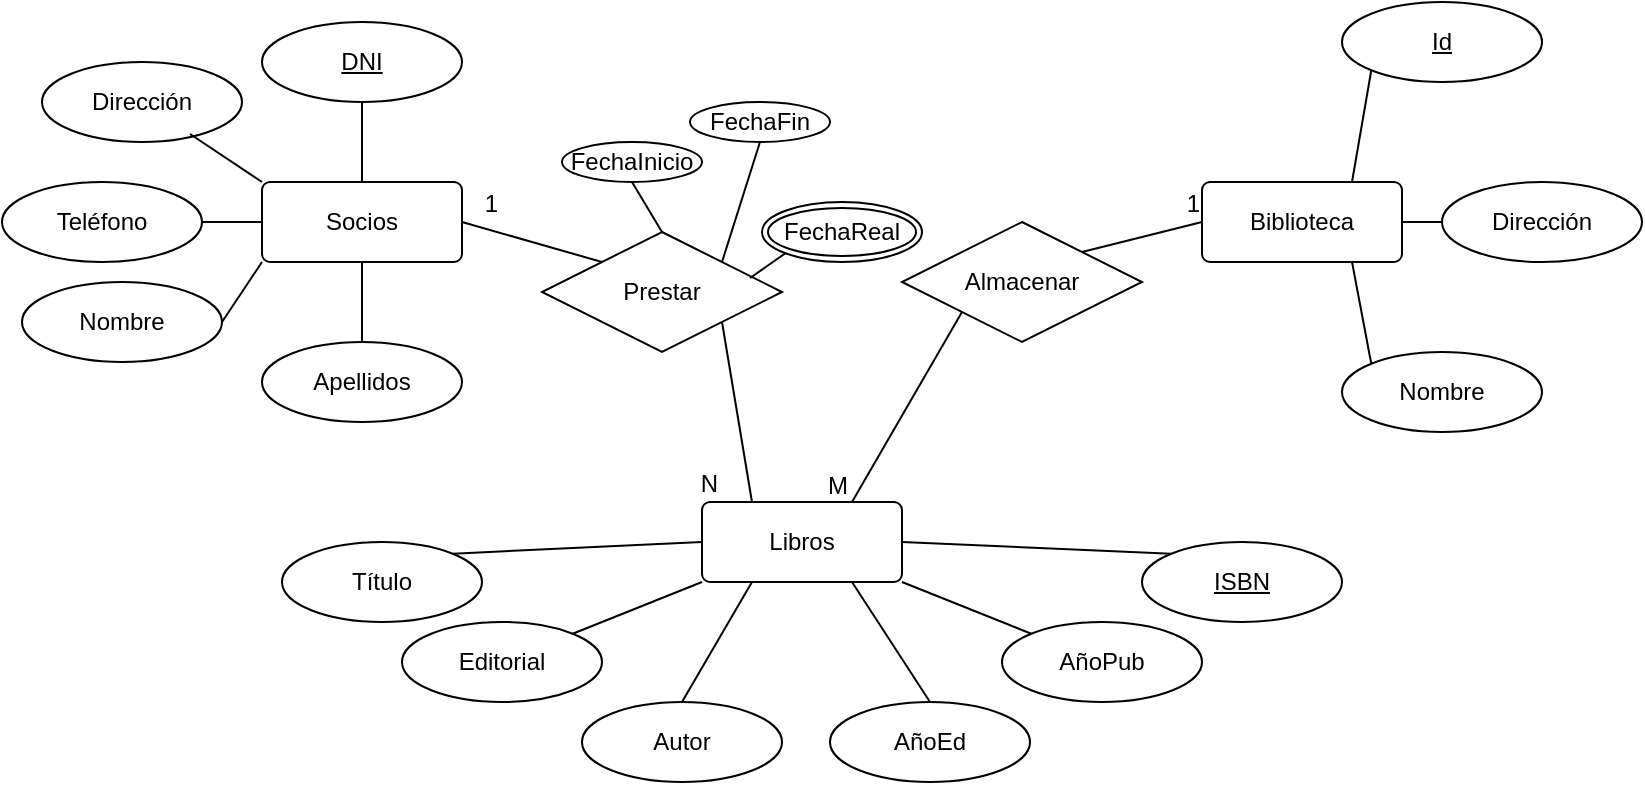 <mxfile version="26.0.14">
  <diagram name="Página-1" id="5PBddSsDbNr7uuw3MFXo">
    <mxGraphModel dx="1353" dy="750" grid="1" gridSize="10" guides="1" tooltips="1" connect="1" arrows="1" fold="1" page="1" pageScale="1" pageWidth="827" pageHeight="1169" math="0" shadow="0">
      <root>
        <mxCell id="0" />
        <mxCell id="1" parent="0" />
        <mxCell id="SXWjVm82BVTV_p_uBrwG-1" value="Libros" style="rounded=1;arcSize=10;whiteSpace=wrap;html=1;align=center;" vertex="1" parent="1">
          <mxGeometry x="350" y="460" width="100" height="40" as="geometry" />
        </mxCell>
        <mxCell id="SXWjVm82BVTV_p_uBrwG-2" value="Título" style="ellipse;whiteSpace=wrap;html=1;align=center;" vertex="1" parent="1">
          <mxGeometry x="140" y="480" width="100" height="40" as="geometry" />
        </mxCell>
        <mxCell id="SXWjVm82BVTV_p_uBrwG-3" value="Editorial" style="ellipse;whiteSpace=wrap;html=1;align=center;" vertex="1" parent="1">
          <mxGeometry x="200" y="520" width="100" height="40" as="geometry" />
        </mxCell>
        <mxCell id="SXWjVm82BVTV_p_uBrwG-4" value="Autor" style="ellipse;whiteSpace=wrap;html=1;align=center;" vertex="1" parent="1">
          <mxGeometry x="290" y="560" width="100" height="40" as="geometry" />
        </mxCell>
        <mxCell id="SXWjVm82BVTV_p_uBrwG-5" value="AñoEd" style="ellipse;whiteSpace=wrap;html=1;align=center;" vertex="1" parent="1">
          <mxGeometry x="414" y="560" width="100" height="40" as="geometry" />
        </mxCell>
        <mxCell id="SXWjVm82BVTV_p_uBrwG-6" value="AñoPub" style="ellipse;whiteSpace=wrap;html=1;align=center;" vertex="1" parent="1">
          <mxGeometry x="500" y="520" width="100" height="40" as="geometry" />
        </mxCell>
        <mxCell id="SXWjVm82BVTV_p_uBrwG-8" value="ISBN" style="ellipse;whiteSpace=wrap;html=1;align=center;fontStyle=4;" vertex="1" parent="1">
          <mxGeometry x="570" y="480" width="100" height="40" as="geometry" />
        </mxCell>
        <mxCell id="SXWjVm82BVTV_p_uBrwG-9" value="" style="endArrow=none;html=1;rounded=0;entryX=0;entryY=0.5;entryDx=0;entryDy=0;exitX=1;exitY=0;exitDx=0;exitDy=0;" edge="1" parent="1" source="SXWjVm82BVTV_p_uBrwG-2" target="SXWjVm82BVTV_p_uBrwG-1">
          <mxGeometry relative="1" as="geometry">
            <mxPoint x="150" y="400" as="sourcePoint" />
            <mxPoint x="310" y="400" as="targetPoint" />
          </mxGeometry>
        </mxCell>
        <mxCell id="SXWjVm82BVTV_p_uBrwG-10" value="" style="endArrow=none;html=1;rounded=0;entryX=0;entryY=1;entryDx=0;entryDy=0;exitX=1;exitY=0;exitDx=0;exitDy=0;" edge="1" parent="1" source="SXWjVm82BVTV_p_uBrwG-3" target="SXWjVm82BVTV_p_uBrwG-1">
          <mxGeometry relative="1" as="geometry">
            <mxPoint x="310" y="509" as="sourcePoint" />
            <mxPoint x="470" y="509" as="targetPoint" />
          </mxGeometry>
        </mxCell>
        <mxCell id="SXWjVm82BVTV_p_uBrwG-11" value="" style="endArrow=none;html=1;rounded=0;exitX=0.25;exitY=1;exitDx=0;exitDy=0;entryX=0.5;entryY=0;entryDx=0;entryDy=0;" edge="1" parent="1" source="SXWjVm82BVTV_p_uBrwG-1" target="SXWjVm82BVTV_p_uBrwG-4">
          <mxGeometry relative="1" as="geometry">
            <mxPoint x="390" y="490" as="sourcePoint" />
            <mxPoint x="550" y="490" as="targetPoint" />
          </mxGeometry>
        </mxCell>
        <mxCell id="SXWjVm82BVTV_p_uBrwG-12" value="" style="endArrow=none;html=1;rounded=0;exitX=0.75;exitY=1;exitDx=0;exitDy=0;entryX=0.5;entryY=0;entryDx=0;entryDy=0;" edge="1" parent="1" source="SXWjVm82BVTV_p_uBrwG-1" target="SXWjVm82BVTV_p_uBrwG-5">
          <mxGeometry relative="1" as="geometry">
            <mxPoint x="420" y="479.5" as="sourcePoint" />
            <mxPoint x="580" y="479.5" as="targetPoint" />
          </mxGeometry>
        </mxCell>
        <mxCell id="SXWjVm82BVTV_p_uBrwG-13" value="" style="endArrow=none;html=1;rounded=0;exitX=1;exitY=1;exitDx=0;exitDy=0;entryX=0;entryY=0;entryDx=0;entryDy=0;" edge="1" parent="1" source="SXWjVm82BVTV_p_uBrwG-1" target="SXWjVm82BVTV_p_uBrwG-6">
          <mxGeometry relative="1" as="geometry">
            <mxPoint x="490" y="390" as="sourcePoint" />
            <mxPoint x="650" y="390" as="targetPoint" />
          </mxGeometry>
        </mxCell>
        <mxCell id="SXWjVm82BVTV_p_uBrwG-14" value="" style="endArrow=none;html=1;rounded=0;exitX=1;exitY=0.5;exitDx=0;exitDy=0;entryX=0;entryY=0;entryDx=0;entryDy=0;" edge="1" parent="1" source="SXWjVm82BVTV_p_uBrwG-1" target="SXWjVm82BVTV_p_uBrwG-8">
          <mxGeometry relative="1" as="geometry">
            <mxPoint x="480" y="444.5" as="sourcePoint" />
            <mxPoint x="640" y="444.5" as="targetPoint" />
          </mxGeometry>
        </mxCell>
        <mxCell id="SXWjVm82BVTV_p_uBrwG-15" value="Biblioteca" style="rounded=1;arcSize=10;whiteSpace=wrap;html=1;align=center;" vertex="1" parent="1">
          <mxGeometry x="600" y="300" width="100" height="40" as="geometry" />
        </mxCell>
        <mxCell id="SXWjVm82BVTV_p_uBrwG-16" value="Id" style="ellipse;whiteSpace=wrap;html=1;align=center;fontStyle=4;" vertex="1" parent="1">
          <mxGeometry x="670" y="210" width="100" height="40" as="geometry" />
        </mxCell>
        <mxCell id="SXWjVm82BVTV_p_uBrwG-17" value="Nombre" style="ellipse;whiteSpace=wrap;html=1;align=center;" vertex="1" parent="1">
          <mxGeometry x="670" y="385" width="100" height="40" as="geometry" />
        </mxCell>
        <mxCell id="SXWjVm82BVTV_p_uBrwG-18" value="Dirección" style="ellipse;whiteSpace=wrap;html=1;align=center;" vertex="1" parent="1">
          <mxGeometry x="720" y="300" width="100" height="40" as="geometry" />
        </mxCell>
        <mxCell id="SXWjVm82BVTV_p_uBrwG-19" value="" style="endArrow=none;html=1;rounded=0;entryX=0;entryY=1;entryDx=0;entryDy=0;exitX=0.75;exitY=0;exitDx=0;exitDy=0;" edge="1" parent="1" source="SXWjVm82BVTV_p_uBrwG-15" target="SXWjVm82BVTV_p_uBrwG-16">
          <mxGeometry relative="1" as="geometry">
            <mxPoint x="490" y="390" as="sourcePoint" />
            <mxPoint x="650" y="390" as="targetPoint" />
          </mxGeometry>
        </mxCell>
        <mxCell id="SXWjVm82BVTV_p_uBrwG-20" value="" style="endArrow=none;html=1;rounded=0;entryX=0;entryY=0.5;entryDx=0;entryDy=0;exitX=1;exitY=0.5;exitDx=0;exitDy=0;" edge="1" parent="1" source="SXWjVm82BVTV_p_uBrwG-15" target="SXWjVm82BVTV_p_uBrwG-18">
          <mxGeometry relative="1" as="geometry">
            <mxPoint x="490" y="390" as="sourcePoint" />
            <mxPoint x="650" y="390" as="targetPoint" />
          </mxGeometry>
        </mxCell>
        <mxCell id="SXWjVm82BVTV_p_uBrwG-21" value="" style="endArrow=none;html=1;rounded=0;entryX=0;entryY=0;entryDx=0;entryDy=0;exitX=0.75;exitY=1;exitDx=0;exitDy=0;" edge="1" parent="1" source="SXWjVm82BVTV_p_uBrwG-15" target="SXWjVm82BVTV_p_uBrwG-17">
          <mxGeometry relative="1" as="geometry">
            <mxPoint x="490" y="390" as="sourcePoint" />
            <mxPoint x="650" y="390" as="targetPoint" />
          </mxGeometry>
        </mxCell>
        <mxCell id="SXWjVm82BVTV_p_uBrwG-22" value="Socios" style="rounded=1;arcSize=10;whiteSpace=wrap;html=1;align=center;" vertex="1" parent="1">
          <mxGeometry x="130" y="300" width="100" height="40" as="geometry" />
        </mxCell>
        <mxCell id="SXWjVm82BVTV_p_uBrwG-23" value="DNI" style="ellipse;whiteSpace=wrap;html=1;align=center;fontStyle=4;" vertex="1" parent="1">
          <mxGeometry x="130" y="220" width="100" height="40" as="geometry" />
        </mxCell>
        <mxCell id="SXWjVm82BVTV_p_uBrwG-24" value="Dirección" style="ellipse;whiteSpace=wrap;html=1;align=center;" vertex="1" parent="1">
          <mxGeometry x="20" y="240" width="100" height="40" as="geometry" />
        </mxCell>
        <mxCell id="SXWjVm82BVTV_p_uBrwG-25" value="Teléfono" style="ellipse;whiteSpace=wrap;html=1;align=center;" vertex="1" parent="1">
          <mxGeometry y="300" width="100" height="40" as="geometry" />
        </mxCell>
        <mxCell id="SXWjVm82BVTV_p_uBrwG-26" value="Nombre" style="ellipse;whiteSpace=wrap;html=1;align=center;" vertex="1" parent="1">
          <mxGeometry x="10" y="350" width="100" height="40" as="geometry" />
        </mxCell>
        <mxCell id="SXWjVm82BVTV_p_uBrwG-27" value="Apellidos" style="ellipse;whiteSpace=wrap;html=1;align=center;" vertex="1" parent="1">
          <mxGeometry x="130" y="380" width="100" height="40" as="geometry" />
        </mxCell>
        <mxCell id="SXWjVm82BVTV_p_uBrwG-28" value="" style="endArrow=none;html=1;rounded=0;exitX=0.5;exitY=0;exitDx=0;exitDy=0;entryX=0.5;entryY=1;entryDx=0;entryDy=0;" edge="1" parent="1" source="SXWjVm82BVTV_p_uBrwG-27" target="SXWjVm82BVTV_p_uBrwG-22">
          <mxGeometry relative="1" as="geometry">
            <mxPoint x="334" y="369.5" as="sourcePoint" />
            <mxPoint x="494" y="369.5" as="targetPoint" />
          </mxGeometry>
        </mxCell>
        <mxCell id="SXWjVm82BVTV_p_uBrwG-29" value="" style="endArrow=none;html=1;rounded=0;entryX=0;entryY=1;entryDx=0;entryDy=0;exitX=1;exitY=0.5;exitDx=0;exitDy=0;" edge="1" parent="1" source="SXWjVm82BVTV_p_uBrwG-26" target="SXWjVm82BVTV_p_uBrwG-22">
          <mxGeometry relative="1" as="geometry">
            <mxPoint y="450" as="sourcePoint" />
            <mxPoint x="160" y="450" as="targetPoint" />
          </mxGeometry>
        </mxCell>
        <mxCell id="SXWjVm82BVTV_p_uBrwG-30" value="" style="endArrow=none;html=1;rounded=0;exitX=1;exitY=0.5;exitDx=0;exitDy=0;entryX=0;entryY=0.5;entryDx=0;entryDy=0;" edge="1" parent="1" source="SXWjVm82BVTV_p_uBrwG-25" target="SXWjVm82BVTV_p_uBrwG-22">
          <mxGeometry relative="1" as="geometry">
            <mxPoint x="320" y="310" as="sourcePoint" />
            <mxPoint x="480" y="310" as="targetPoint" />
          </mxGeometry>
        </mxCell>
        <mxCell id="SXWjVm82BVTV_p_uBrwG-31" value="" style="endArrow=none;html=1;rounded=0;exitX=0.74;exitY=0.9;exitDx=0;exitDy=0;exitPerimeter=0;entryX=0;entryY=0;entryDx=0;entryDy=0;" edge="1" parent="1" source="SXWjVm82BVTV_p_uBrwG-24" target="SXWjVm82BVTV_p_uBrwG-22">
          <mxGeometry relative="1" as="geometry">
            <mxPoint x="310" y="350" as="sourcePoint" />
            <mxPoint x="470" y="350" as="targetPoint" />
          </mxGeometry>
        </mxCell>
        <mxCell id="SXWjVm82BVTV_p_uBrwG-32" value="" style="endArrow=none;html=1;rounded=0;exitX=0.5;exitY=1;exitDx=0;exitDy=0;entryX=0.5;entryY=0;entryDx=0;entryDy=0;" edge="1" parent="1" source="SXWjVm82BVTV_p_uBrwG-23" target="SXWjVm82BVTV_p_uBrwG-22">
          <mxGeometry relative="1" as="geometry">
            <mxPoint x="290" y="270" as="sourcePoint" />
            <mxPoint x="450" y="270" as="targetPoint" />
          </mxGeometry>
        </mxCell>
        <mxCell id="SXWjVm82BVTV_p_uBrwG-33" value="Almacenar" style="shape=rhombus;perimeter=rhombusPerimeter;whiteSpace=wrap;html=1;align=center;" vertex="1" parent="1">
          <mxGeometry x="450" y="320" width="120" height="60" as="geometry" />
        </mxCell>
        <mxCell id="SXWjVm82BVTV_p_uBrwG-34" value="Prestar" style="shape=rhombus;perimeter=rhombusPerimeter;whiteSpace=wrap;html=1;align=center;" vertex="1" parent="1">
          <mxGeometry x="270" y="325" width="120" height="60" as="geometry" />
        </mxCell>
        <mxCell id="SXWjVm82BVTV_p_uBrwG-37" value="" style="endArrow=none;html=1;rounded=0;entryX=0;entryY=0.5;entryDx=0;entryDy=0;exitX=1;exitY=0;exitDx=0;exitDy=0;" edge="1" parent="1" source="SXWjVm82BVTV_p_uBrwG-33" target="SXWjVm82BVTV_p_uBrwG-15">
          <mxGeometry relative="1" as="geometry">
            <mxPoint x="420" y="290" as="sourcePoint" />
            <mxPoint x="580" y="290" as="targetPoint" />
          </mxGeometry>
        </mxCell>
        <mxCell id="SXWjVm82BVTV_p_uBrwG-38" value="1" style="resizable=0;html=1;whiteSpace=wrap;align=right;verticalAlign=bottom;" connectable="0" vertex="1" parent="SXWjVm82BVTV_p_uBrwG-37">
          <mxGeometry x="1" relative="1" as="geometry">
            <mxPoint as="offset" />
          </mxGeometry>
        </mxCell>
        <mxCell id="SXWjVm82BVTV_p_uBrwG-39" value="" style="endArrow=none;html=1;rounded=0;entryX=0.75;entryY=0;entryDx=0;entryDy=0;exitX=0;exitY=1;exitDx=0;exitDy=0;" edge="1" parent="1" source="SXWjVm82BVTV_p_uBrwG-33" target="SXWjVm82BVTV_p_uBrwG-1">
          <mxGeometry relative="1" as="geometry">
            <mxPoint x="370" y="430" as="sourcePoint" />
            <mxPoint x="530" y="430" as="targetPoint" />
          </mxGeometry>
        </mxCell>
        <mxCell id="SXWjVm82BVTV_p_uBrwG-40" value="M" style="resizable=0;html=1;whiteSpace=wrap;align=right;verticalAlign=bottom;" connectable="0" vertex="1" parent="SXWjVm82BVTV_p_uBrwG-39">
          <mxGeometry x="1" relative="1" as="geometry" />
        </mxCell>
        <mxCell id="SXWjVm82BVTV_p_uBrwG-41" value="" style="endArrow=none;html=1;rounded=0;entryX=1;entryY=0.5;entryDx=0;entryDy=0;exitX=0;exitY=0;exitDx=0;exitDy=0;" edge="1" parent="1" source="SXWjVm82BVTV_p_uBrwG-34" target="SXWjVm82BVTV_p_uBrwG-22">
          <mxGeometry relative="1" as="geometry">
            <mxPoint x="280" y="290" as="sourcePoint" />
            <mxPoint x="440" y="290" as="targetPoint" />
          </mxGeometry>
        </mxCell>
        <mxCell id="SXWjVm82BVTV_p_uBrwG-42" value="1" style="resizable=0;html=1;whiteSpace=wrap;align=right;verticalAlign=bottom;" connectable="0" vertex="1" parent="SXWjVm82BVTV_p_uBrwG-41">
          <mxGeometry x="1" relative="1" as="geometry">
            <mxPoint x="20" as="offset" />
          </mxGeometry>
        </mxCell>
        <mxCell id="SXWjVm82BVTV_p_uBrwG-43" value="" style="endArrow=none;html=1;rounded=0;entryX=0.25;entryY=0;entryDx=0;entryDy=0;exitX=1;exitY=1;exitDx=0;exitDy=0;" edge="1" parent="1" source="SXWjVm82BVTV_p_uBrwG-34" target="SXWjVm82BVTV_p_uBrwG-1">
          <mxGeometry relative="1" as="geometry">
            <mxPoint x="250" y="430" as="sourcePoint" />
            <mxPoint x="410" y="430" as="targetPoint" />
          </mxGeometry>
        </mxCell>
        <mxCell id="SXWjVm82BVTV_p_uBrwG-44" value="N" style="resizable=0;html=1;whiteSpace=wrap;align=right;verticalAlign=bottom;" connectable="0" vertex="1" parent="SXWjVm82BVTV_p_uBrwG-43">
          <mxGeometry x="1" relative="1" as="geometry">
            <mxPoint x="-15" as="offset" />
          </mxGeometry>
        </mxCell>
        <mxCell id="SXWjVm82BVTV_p_uBrwG-45" value="FechaInicio" style="ellipse;whiteSpace=wrap;html=1;align=center;" vertex="1" parent="1">
          <mxGeometry x="280" y="280" width="70" height="20" as="geometry" />
        </mxCell>
        <mxCell id="SXWjVm82BVTV_p_uBrwG-46" value="FechaFin" style="ellipse;whiteSpace=wrap;html=1;align=center;" vertex="1" parent="1">
          <mxGeometry x="344" y="260" width="70" height="20" as="geometry" />
        </mxCell>
        <mxCell id="SXWjVm82BVTV_p_uBrwG-47" value="FechaReal" style="ellipse;shape=doubleEllipse;margin=3;whiteSpace=wrap;html=1;align=center;" vertex="1" parent="1">
          <mxGeometry x="380" y="310" width="80" height="30" as="geometry" />
        </mxCell>
        <mxCell id="SXWjVm82BVTV_p_uBrwG-48" value="" style="endArrow=none;html=1;rounded=0;entryX=0.5;entryY=1;entryDx=0;entryDy=0;exitX=0.5;exitY=0;exitDx=0;exitDy=0;" edge="1" parent="1" source="SXWjVm82BVTV_p_uBrwG-34" target="SXWjVm82BVTV_p_uBrwG-45">
          <mxGeometry relative="1" as="geometry">
            <mxPoint x="200" y="430" as="sourcePoint" />
            <mxPoint x="360" y="430" as="targetPoint" />
          </mxGeometry>
        </mxCell>
        <mxCell id="SXWjVm82BVTV_p_uBrwG-49" value="" style="endArrow=none;html=1;rounded=0;entryX=0.5;entryY=1;entryDx=0;entryDy=0;exitX=1;exitY=0;exitDx=0;exitDy=0;" edge="1" parent="1" source="SXWjVm82BVTV_p_uBrwG-34" target="SXWjVm82BVTV_p_uBrwG-46">
          <mxGeometry relative="1" as="geometry">
            <mxPoint x="490" y="390" as="sourcePoint" />
            <mxPoint x="650" y="390" as="targetPoint" />
          </mxGeometry>
        </mxCell>
        <mxCell id="SXWjVm82BVTV_p_uBrwG-50" value="" style="endArrow=none;html=1;rounded=0;entryX=0;entryY=1;entryDx=0;entryDy=0;exitX=0.867;exitY=0.383;exitDx=0;exitDy=0;exitPerimeter=0;" edge="1" parent="1" source="SXWjVm82BVTV_p_uBrwG-34" target="SXWjVm82BVTV_p_uBrwG-47">
          <mxGeometry relative="1" as="geometry">
            <mxPoint x="490" y="390" as="sourcePoint" />
            <mxPoint x="650" y="390" as="targetPoint" />
          </mxGeometry>
        </mxCell>
      </root>
    </mxGraphModel>
  </diagram>
</mxfile>
